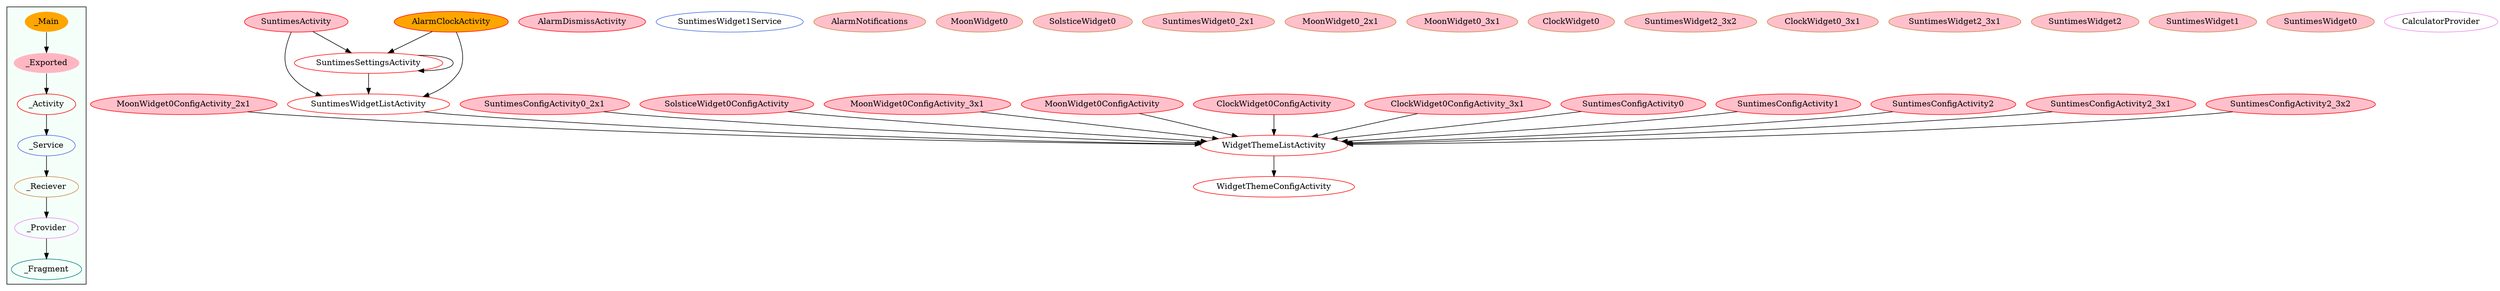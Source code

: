 digraph G {
subgraph cluster_legend{ 
bgcolor=mintcream;
_Activity[color = red];
_Service[color = royalblue];
_Provider[color = violet];
_Reciever[color = peru];
_Fragment[color = teal];
_Main[style=filled, fillcolor=orange, color = mintcream];
_Exported[style=filled, fillcolor=lightpink, color = mintcream];
_Main -> _Exported -> _Activity -> _Service -> _Reciever -> _Provider -> _Fragment; 
}
MoonWidget0ConfigActivity_2x1[style=filled, fillcolor=pink, color = red];
SuntimesWidgetListActivity[color = red];
SuntimesConfigActivity0_2x1[style=filled, fillcolor=pink, color = red];
SolsticeWidget0ConfigActivity[style=filled, fillcolor=pink, color = red];
MoonWidget0ConfigActivity_3x1[style=filled, fillcolor=pink, color = red];
MoonWidget0ConfigActivity[style=filled, fillcolor=pink, color = red];
ClockWidget0ConfigActivity[style=filled, fillcolor=pink, color = red];
WidgetThemeListActivity[color = red];
ClockWidget0ConfigActivity_3x1[style=filled, fillcolor=pink, color = red];
SuntimesSettingsActivity[color = red];
AlarmDismissActivity[style=filled, fillcolor=pink, color = red];
SuntimesActivity[style=filled, fillcolor=pink, color = red];
SuntimesConfigActivity0[style=filled, fillcolor=pink, color = red];
SuntimesConfigActivity1[style=filled, fillcolor=pink, color = red];
AlarmClockActivity[style=filled, fillcolor=orange, color = red];
SuntimesConfigActivity2[style=filled, fillcolor=pink, color = red];
SuntimesConfigActivity2_3x1[style=filled, fillcolor=pink, color = red];
SuntimesConfigActivity2_3x2[style=filled, fillcolor=pink, color = red];
WidgetThemeConfigActivity[color = red];
SuntimesWidget1Service[color = royalblue];
AlarmNotifications[color = royalblue];
MoonWidget0[style=filled, fillcolor=pink, color = peru];
SolsticeWidget0[style=filled, fillcolor=pink, color = peru];
SuntimesWidget0_2x1[style=filled, fillcolor=pink, color = peru];
MoonWidget0_2x1[style=filled, fillcolor=pink, color = peru];
MoonWidget0_3x1[style=filled, fillcolor=pink, color = peru];
ClockWidget0[style=filled, fillcolor=pink, color = peru];
AlarmNotifications[style=filled, fillcolor=pink, color = peru];
SuntimesWidget2_3x2[style=filled, fillcolor=pink, color = peru];
ClockWidget0_3x1[style=filled, fillcolor=pink, color = peru];
SuntimesWidget2_3x1[style=filled, fillcolor=pink, color = peru];
SuntimesWidget2[style=filled, fillcolor=pink, color = peru];
SuntimesWidget1[style=filled, fillcolor=pink, color = peru];
SuntimesWidget0[style=filled, fillcolor=pink, color = peru];
CalculatorProvider[color = violet];
MoonWidget0ConfigActivity_2x1->WidgetThemeListActivity;
SuntimesWidgetListActivity->WidgetThemeListActivity;
SuntimesConfigActivity0_2x1->WidgetThemeListActivity;
MoonWidget0ConfigActivity_3x1->WidgetThemeListActivity;
SolsticeWidget0ConfigActivity->WidgetThemeListActivity;
MoonWidget0ConfigActivity->WidgetThemeListActivity;
ClockWidget0ConfigActivity->WidgetThemeListActivity;
WidgetThemeListActivity->WidgetThemeConfigActivity;
ClockWidget0ConfigActivity_3x1->WidgetThemeListActivity;
SuntimesSettingsActivity->SuntimesSettingsActivity;
SuntimesSettingsActivity->SuntimesWidgetListActivity;
SuntimesActivity->SuntimesSettingsActivity;
SuntimesActivity->SuntimesWidgetListActivity;
SuntimesConfigActivity0->WidgetThemeListActivity;
SuntimesConfigActivity1->WidgetThemeListActivity;
AlarmClockActivity->SuntimesWidgetListActivity;
AlarmClockActivity->SuntimesSettingsActivity;
SuntimesConfigActivity2->WidgetThemeListActivity;
SuntimesConfigActivity2_3x1->WidgetThemeListActivity;
SuntimesConfigActivity2_3x2->WidgetThemeListActivity;
}
